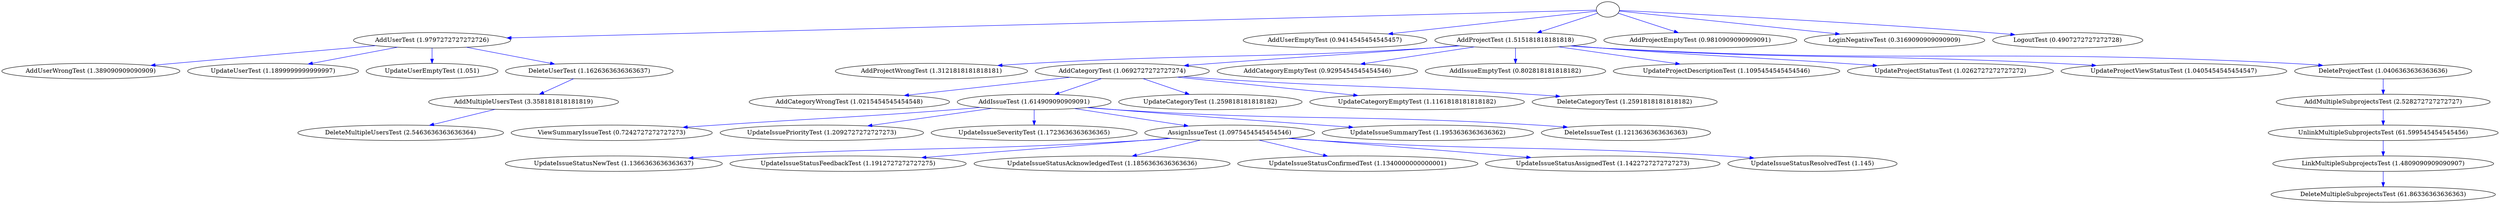 strict digraph G {
root_925284253 [ label="" color = "black" ];
AddUserTest_1500687265 [ label="AddUserTest (1.9797272727272726)" ];
AddUserEmptyTest_816631564 [ label="AddUserEmptyTest (0.9414545454545457)" ];
AddProjectTest_1197388394 [ label="AddProjectTest (1.515181818181818)" ];
AddProjectEmptyTest_1438232987 [ label="AddProjectEmptyTest (0.9810909090909091)" ];
LoginNegativeTest_308330286 [ label="LoginNegativeTest (0.3169090909090909)" ];
LogoutTest_995209981 [ label="LogoutTest (0.4907272727272728)" ];
AddUserWrongTest_508251021 [ label="AddUserWrongTest (1.389090909090909)" ];
UpdateUserTest_981193868 [ label="UpdateUserTest (1.1899999999999997)" ];
UpdateUserEmptyTest_1166141968 [ label="UpdateUserEmptyTest (1.051)" ];
DeleteUserTest_744025993 [ label="DeleteUserTest (1.1626363636363637)" ];
AddProjectWrongTest_1433151315 [ label="AddProjectWrongTest (1.3121818181818181)" ];
AddCategoryTest_470310101 [ label="AddCategoryTest (1.0692727272727274)" ];
AddCategoryEmptyTest_1262576930 [ label="AddCategoryEmptyTest (0.9295454545454546)" ];
AddIssueEmptyTest_1483970681 [ label="AddIssueEmptyTest (0.802818181818182)" ];
UpdateProjectDescriptionTest_781508690 [ label="UpdateProjectDescriptionTest (1.1095454545454546)" ];
UpdateProjectStatusTest_231020039 [ label="UpdateProjectStatusTest (1.0262727272727272)" ];
UpdateProjectViewStatusTest_348409195 [ label="UpdateProjectViewStatusTest (1.0405454545454547)" ];
DeleteProjectTest_880121547 [ label="DeleteProjectTest (1.0406363636363636)" ];
AddMultipleUsersTest_1192431023 [ label="AddMultipleUsersTest (3.358181818181819)" ];
AddCategoryWrongTest_1582092338 [ label="AddCategoryWrongTest (1.0215454545454548)" ];
AddIssueTest_1555695894 [ label="AddIssueTest (1.614909090909091)" ];
UpdateCategoryTest_623532021 [ label="UpdateCategoryTest (1.259818181818182)" ];
UpdateCategoryEmptyTest_1041529773 [ label="UpdateCategoryEmptyTest (1.1161818181818182)" ];
DeleteCategoryTest_1414492627 [ label="DeleteCategoryTest (1.2591818181818182)" ];
AddMultipleSubprojectsTest_1152141601 [ label="AddMultipleSubprojectsTest (2.528272727272727)" ];
DeleteMultipleUsersTest_735374742 [ label="DeleteMultipleUsersTest (2.5463636363636364)" ];
ViewSummaryIssueTest_988890860 [ label="ViewSummaryIssueTest (0.7242727272727273)" ];
UpdateIssuePriorityTest_196758319 [ label="UpdateIssuePriorityTest (1.2092727272727273)" ];
UpdateIssueSeverityTest_667074023 [ label="UpdateIssueSeverityTest (1.1723636363636365)" ];
AssignIssueTest_767919175 [ label="AssignIssueTest (1.0975454545454546)" ];
UpdateIssueSummaryTest_27528311 [ label="UpdateIssueSummaryTest (1.1953636363636362)" ];
DeleteIssueTest_1531284392 [ label="DeleteIssueTest (1.1213636363636363)" ];
UnlinkMultipleSubprojectsTest_388451804 [ label="UnlinkMultipleSubprojectsTest (61.599545454545456)" ];
UpdateIssueStatusNewTest_703418536 [ label="UpdateIssueStatusNewTest (1.1366363636363637)" ];
UpdateIssueStatusFeedbackTest_1793659792 [ label="UpdateIssueStatusFeedbackTest (1.1912727272727275)" ];
UpdateIssueStatusAcknowledgedTest_1592724718 [ label="UpdateIssueStatusAcknowledgedTest (1.1856363636363636)" ];
UpdateIssueStatusConfirmedTest_1093865212 [ label="UpdateIssueStatusConfirmedTest (1.1340000000000001)" ];
UpdateIssueStatusAssignedTest_897217622 [ label="UpdateIssueStatusAssignedTest (1.1422727272727273)" ];
UpdateIssueStatusResolvedTest_251222815 [ label="UpdateIssueStatusResolvedTest (1.145)" ];
LinkMultipleSubprojectsTest_663506751 [ label="LinkMultipleSubprojectsTest (1.4809090909090907)" ];
DeleteMultipleSubprojectsTest_340019224 [ label="DeleteMultipleSubprojectsTest (61.86336363636363)" ];
  root_925284253 -> AddUserTest_1500687265 [ label="" color="blue" ];
  root_925284253 -> AddUserEmptyTest_816631564 [ label="" color="blue" ];
  root_925284253 -> AddProjectTest_1197388394 [ label="" color="blue" ];
  root_925284253 -> AddProjectEmptyTest_1438232987 [ label="" color="blue" ];
  root_925284253 -> LoginNegativeTest_308330286 [ label="" color="blue" ];
  root_925284253 -> LogoutTest_995209981 [ label="" color="blue" ];
  AddUserTest_1500687265 -> AddUserWrongTest_508251021 [ label="" color="blue" ];
  AddUserTest_1500687265 -> UpdateUserTest_981193868 [ label="" color="blue" ];
  AddUserTest_1500687265 -> UpdateUserEmptyTest_1166141968 [ label="" color="blue" ];
  AddUserTest_1500687265 -> DeleteUserTest_744025993 [ label="" color="blue" ];
  AddProjectTest_1197388394 -> AddProjectWrongTest_1433151315 [ label="" color="blue" ];
  AddProjectTest_1197388394 -> AddCategoryTest_470310101 [ label="" color="blue" ];
  AddProjectTest_1197388394 -> AddCategoryEmptyTest_1262576930 [ label="" color="blue" ];
  AddProjectTest_1197388394 -> AddIssueEmptyTest_1483970681 [ label="" color="blue" ];
  AddProjectTest_1197388394 -> UpdateProjectDescriptionTest_781508690 [ label="" color="blue" ];
  AddProjectTest_1197388394 -> UpdateProjectStatusTest_231020039 [ label="" color="blue" ];
  AddProjectTest_1197388394 -> UpdateProjectViewStatusTest_348409195 [ label="" color="blue" ];
  AddProjectTest_1197388394 -> DeleteProjectTest_880121547 [ label="" color="blue" ];
  DeleteUserTest_744025993 -> AddMultipleUsersTest_1192431023 [ label="" color="blue" ];
  AddCategoryTest_470310101 -> AddCategoryWrongTest_1582092338 [ label="" color="blue" ];
  AddCategoryTest_470310101 -> AddIssueTest_1555695894 [ label="" color="blue" ];
  AddCategoryTest_470310101 -> UpdateCategoryTest_623532021 [ label="" color="blue" ];
  AddCategoryTest_470310101 -> UpdateCategoryEmptyTest_1041529773 [ label="" color="blue" ];
  AddCategoryTest_470310101 -> DeleteCategoryTest_1414492627 [ label="" color="blue" ];
  DeleteProjectTest_880121547 -> AddMultipleSubprojectsTest_1152141601 [ label="" color="blue" ];
  AddMultipleUsersTest_1192431023 -> DeleteMultipleUsersTest_735374742 [ label="" color="blue" ];
  AddIssueTest_1555695894 -> ViewSummaryIssueTest_988890860 [ label="" color="blue" ];
  AddIssueTest_1555695894 -> UpdateIssuePriorityTest_196758319 [ label="" color="blue" ];
  AddIssueTest_1555695894 -> UpdateIssueSeverityTest_667074023 [ label="" color="blue" ];
  AddIssueTest_1555695894 -> AssignIssueTest_767919175 [ label="" color="blue" ];
  AddIssueTest_1555695894 -> UpdateIssueSummaryTest_27528311 [ label="" color="blue" ];
  AddIssueTest_1555695894 -> DeleteIssueTest_1531284392 [ label="" color="blue" ];
  AddMultipleSubprojectsTest_1152141601 -> UnlinkMultipleSubprojectsTest_388451804 [ label="" color="blue" ];
  AssignIssueTest_767919175 -> UpdateIssueStatusNewTest_703418536 [ label="" color="blue" ];
  AssignIssueTest_767919175 -> UpdateIssueStatusFeedbackTest_1793659792 [ label="" color="blue" ];
  AssignIssueTest_767919175 -> UpdateIssueStatusAcknowledgedTest_1592724718 [ label="" color="blue" ];
  AssignIssueTest_767919175 -> UpdateIssueStatusConfirmedTest_1093865212 [ label="" color="blue" ];
  AssignIssueTest_767919175 -> UpdateIssueStatusAssignedTest_897217622 [ label="" color="blue" ];
  AssignIssueTest_767919175 -> UpdateIssueStatusResolvedTest_251222815 [ label="" color="blue" ];
  UnlinkMultipleSubprojectsTest_388451804 -> LinkMultipleSubprojectsTest_663506751 [ label="" color="blue" ];
  LinkMultipleSubprojectsTest_663506751 -> DeleteMultipleSubprojectsTest_340019224 [ label="" color="blue" ];
}
